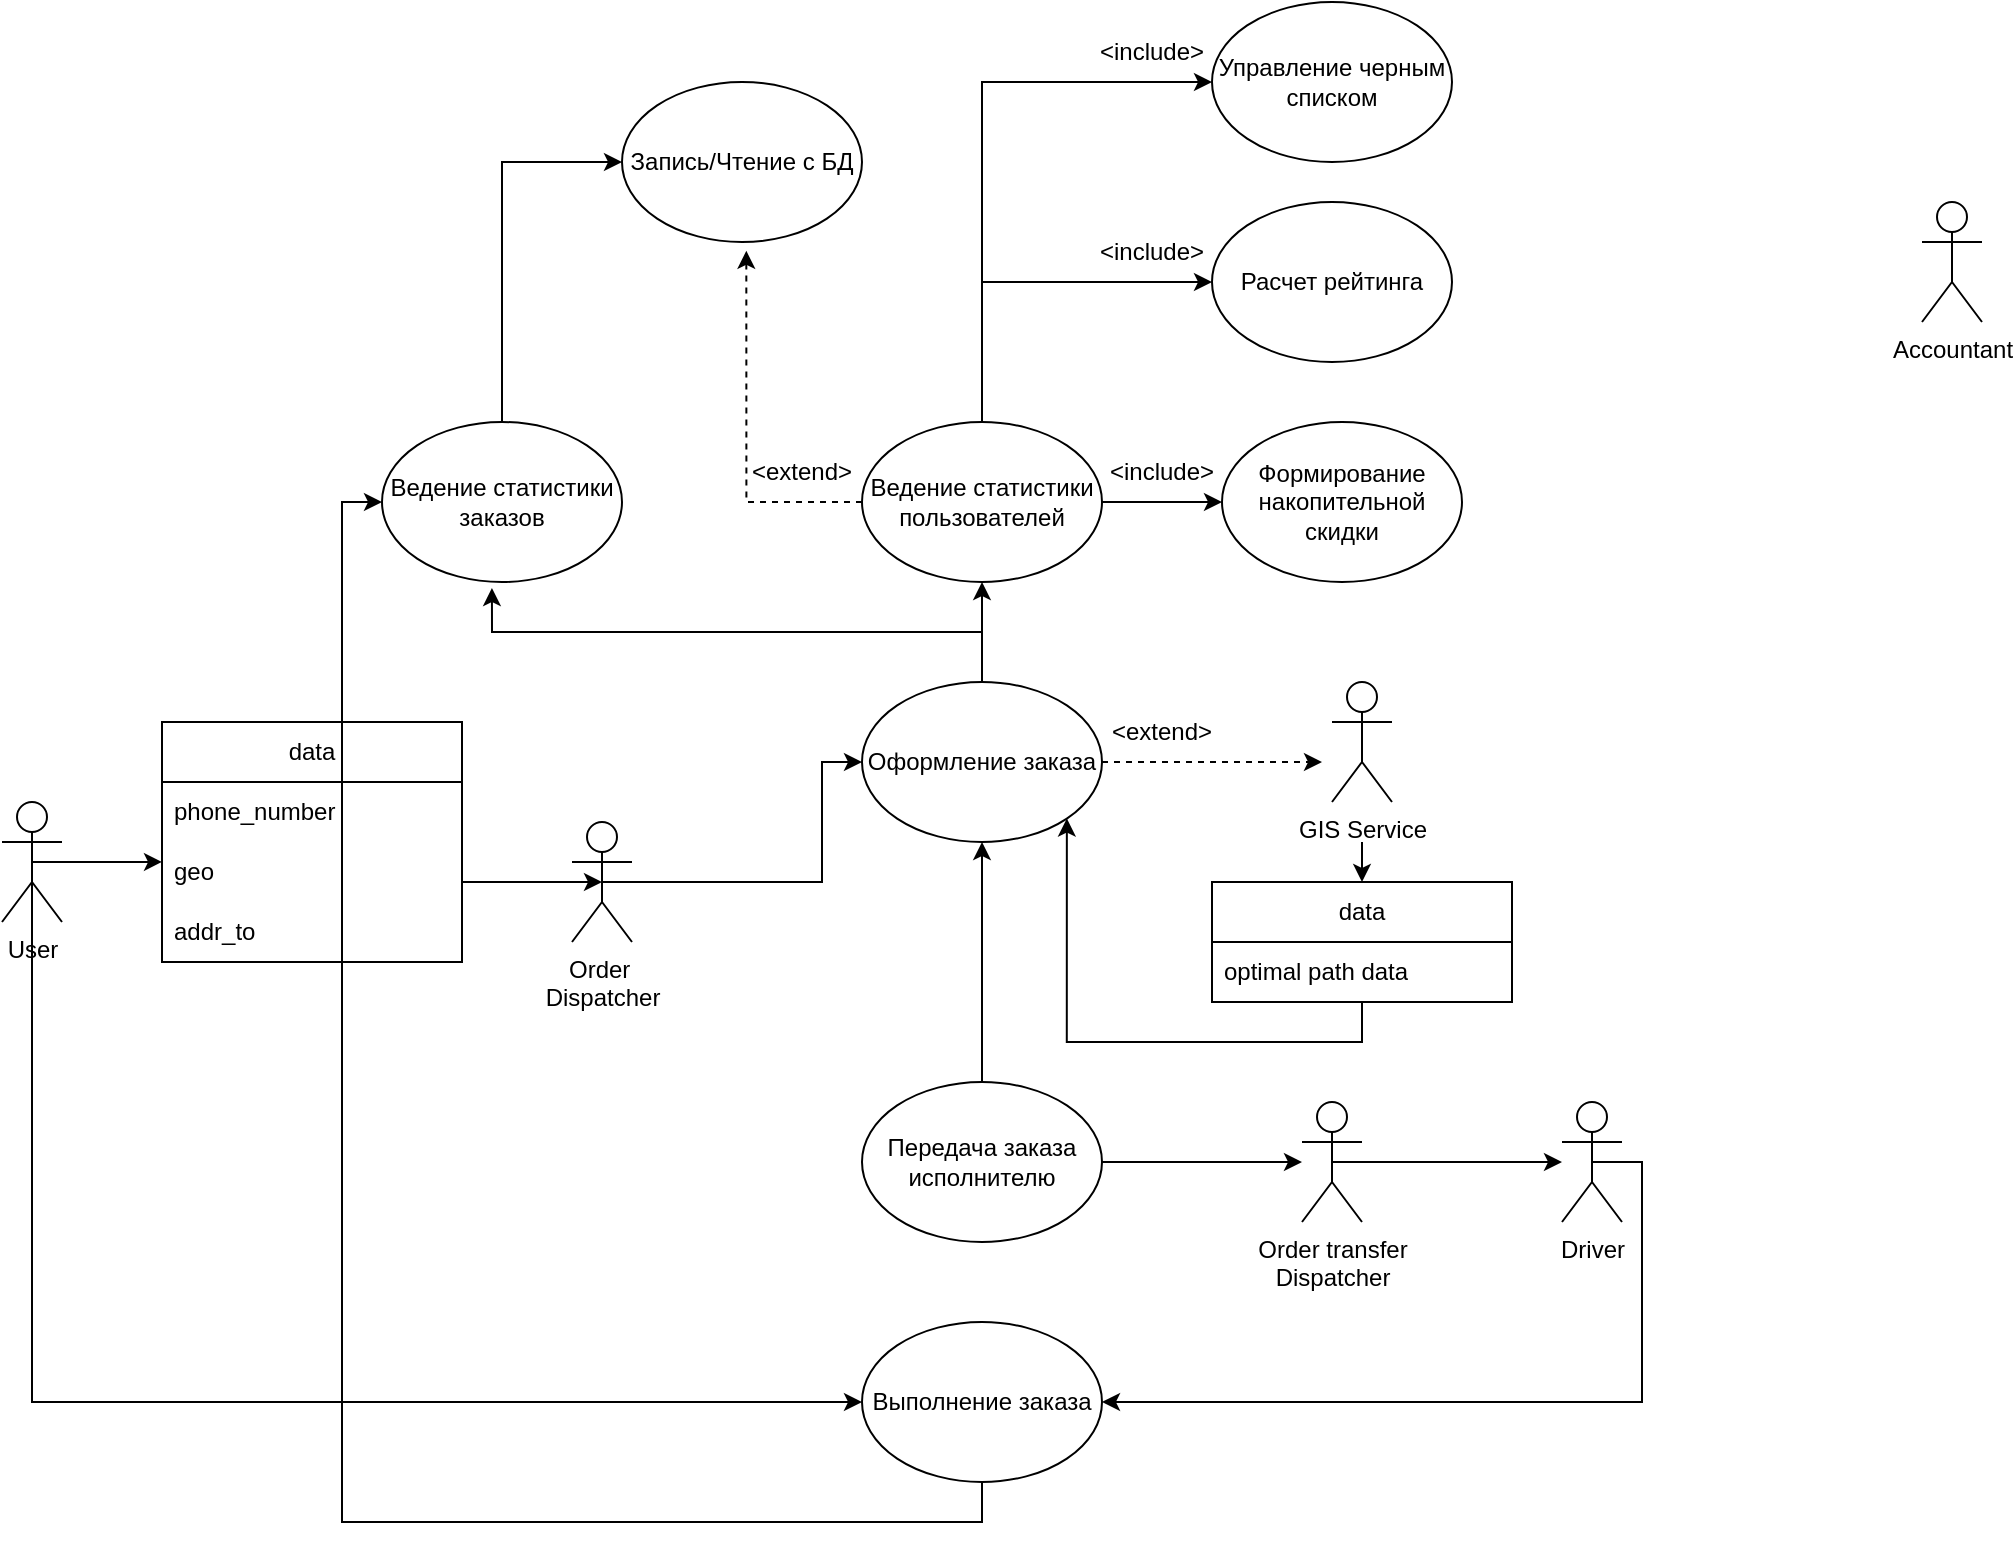 <mxfile version="21.6.5" type="github">
  <diagram name="Page-1" id="3aAMuH5KgSDUZjaE7FMC">
    <mxGraphModel dx="1658" dy="911" grid="1" gridSize="10" guides="1" tooltips="1" connect="1" arrows="1" fold="1" page="1" pageScale="1" pageWidth="4681" pageHeight="3300" math="0" shadow="0">
      <root>
        <mxCell id="0" />
        <mxCell id="1" parent="0" />
        <mxCell id="xlJPSrh3gekmrYhA9lce-21" style="edgeStyle=orthogonalEdgeStyle;rounded=0;orthogonalLoop=1;jettySize=auto;html=1;exitX=0.5;exitY=0.5;exitDx=0;exitDy=0;exitPerimeter=0;entryX=0;entryY=0.333;entryDx=0;entryDy=0;entryPerimeter=0;" edge="1" parent="1" source="xlJPSrh3gekmrYhA9lce-1" target="xlJPSrh3gekmrYhA9lce-16">
          <mxGeometry relative="1" as="geometry" />
        </mxCell>
        <mxCell id="xlJPSrh3gekmrYhA9lce-72" style="edgeStyle=orthogonalEdgeStyle;rounded=0;orthogonalLoop=1;jettySize=auto;html=1;exitX=0.5;exitY=0.5;exitDx=0;exitDy=0;exitPerimeter=0;entryX=0;entryY=0.5;entryDx=0;entryDy=0;" edge="1" parent="1" source="xlJPSrh3gekmrYhA9lce-1" target="xlJPSrh3gekmrYhA9lce-71">
          <mxGeometry relative="1" as="geometry">
            <Array as="points">
              <mxPoint x="525" y="1210" />
            </Array>
          </mxGeometry>
        </mxCell>
        <mxCell id="xlJPSrh3gekmrYhA9lce-1" value="User" style="shape=umlActor;verticalLabelPosition=bottom;verticalAlign=top;html=1;outlineConnect=0;" vertex="1" parent="1">
          <mxGeometry x="510" y="910" width="30" height="60" as="geometry" />
        </mxCell>
        <mxCell id="xlJPSrh3gekmrYhA9lce-2" value="&lt;div&gt;Accountant&lt;/div&gt;&lt;div&gt;&lt;br&gt;&lt;/div&gt;" style="shape=umlActor;verticalLabelPosition=bottom;verticalAlign=top;html=1;outlineConnect=0;" vertex="1" parent="1">
          <mxGeometry x="1470" y="610" width="30" height="60" as="geometry" />
        </mxCell>
        <mxCell id="xlJPSrh3gekmrYhA9lce-75" style="edgeStyle=orthogonalEdgeStyle;rounded=0;orthogonalLoop=1;jettySize=auto;html=1;exitX=0.5;exitY=0.5;exitDx=0;exitDy=0;exitPerimeter=0;entryX=1;entryY=0.5;entryDx=0;entryDy=0;" edge="1" parent="1" source="xlJPSrh3gekmrYhA9lce-6" target="xlJPSrh3gekmrYhA9lce-71">
          <mxGeometry relative="1" as="geometry">
            <mxPoint x="1305.276" y="1260" as="targetPoint" />
            <Array as="points">
              <mxPoint x="1330" y="1090" />
              <mxPoint x="1330" y="1210" />
            </Array>
          </mxGeometry>
        </mxCell>
        <mxCell id="xlJPSrh3gekmrYhA9lce-6" value="&lt;div&gt;Driver&lt;/div&gt;&lt;div&gt;&lt;br&gt;&lt;/div&gt;" style="shape=umlActor;verticalLabelPosition=bottom;verticalAlign=top;html=1;outlineConnect=0;" vertex="1" parent="1">
          <mxGeometry x="1290" y="1060" width="30" height="60" as="geometry" />
        </mxCell>
        <mxCell id="xlJPSrh3gekmrYhA9lce-22" style="edgeStyle=orthogonalEdgeStyle;rounded=0;orthogonalLoop=1;jettySize=auto;html=1;exitX=0.5;exitY=0.5;exitDx=0;exitDy=0;exitPerimeter=0;entryX=0;entryY=0.5;entryDx=0;entryDy=0;" edge="1" parent="1" source="xlJPSrh3gekmrYhA9lce-7" target="xlJPSrh3gekmrYhA9lce-13">
          <mxGeometry relative="1" as="geometry">
            <mxPoint x="990" y="970" as="targetPoint" />
            <Array as="points">
              <mxPoint x="920" y="950" />
              <mxPoint x="920" y="890" />
            </Array>
          </mxGeometry>
        </mxCell>
        <mxCell id="xlJPSrh3gekmrYhA9lce-7" value="&lt;div&gt;Order&amp;nbsp;&lt;/div&gt;&lt;div&gt;Dispatcher&lt;/div&gt;" style="shape=umlActor;verticalLabelPosition=bottom;verticalAlign=top;html=1;outlineConnect=0;" vertex="1" parent="1">
          <mxGeometry x="795" y="920" width="30" height="60" as="geometry" />
        </mxCell>
        <mxCell id="xlJPSrh3gekmrYhA9lce-70" style="edgeStyle=orthogonalEdgeStyle;rounded=0;orthogonalLoop=1;jettySize=auto;html=1;exitX=0.5;exitY=0.5;exitDx=0;exitDy=0;exitPerimeter=0;" edge="1" parent="1" source="xlJPSrh3gekmrYhA9lce-8" target="xlJPSrh3gekmrYhA9lce-6">
          <mxGeometry relative="1" as="geometry" />
        </mxCell>
        <mxCell id="xlJPSrh3gekmrYhA9lce-8" value="&lt;div&gt;Order transfer&lt;/div&gt;&lt;div&gt;Dispatcher&lt;/div&gt;" style="shape=umlActor;verticalLabelPosition=bottom;verticalAlign=top;html=1;outlineConnect=0;" vertex="1" parent="1">
          <mxGeometry x="1160" y="1060" width="30" height="60" as="geometry" />
        </mxCell>
        <mxCell id="xlJPSrh3gekmrYhA9lce-26" style="edgeStyle=orthogonalEdgeStyle;rounded=0;orthogonalLoop=1;jettySize=auto;html=1;exitX=1;exitY=0.5;exitDx=0;exitDy=0;dashed=1;" edge="1" parent="1" source="xlJPSrh3gekmrYhA9lce-13">
          <mxGeometry relative="1" as="geometry">
            <mxPoint x="1170" y="890" as="targetPoint" />
          </mxGeometry>
        </mxCell>
        <mxCell id="xlJPSrh3gekmrYhA9lce-38" value="" style="edgeStyle=orthogonalEdgeStyle;rounded=0;orthogonalLoop=1;jettySize=auto;html=1;" edge="1" parent="1" source="xlJPSrh3gekmrYhA9lce-13" target="xlJPSrh3gekmrYhA9lce-37">
          <mxGeometry relative="1" as="geometry" />
        </mxCell>
        <mxCell id="xlJPSrh3gekmrYhA9lce-78" style="edgeStyle=orthogonalEdgeStyle;rounded=0;orthogonalLoop=1;jettySize=auto;html=1;exitX=0.5;exitY=0;exitDx=0;exitDy=0;entryX=0.458;entryY=1.038;entryDx=0;entryDy=0;entryPerimeter=0;" edge="1" parent="1" source="xlJPSrh3gekmrYhA9lce-13" target="xlJPSrh3gekmrYhA9lce-77">
          <mxGeometry relative="1" as="geometry" />
        </mxCell>
        <mxCell id="xlJPSrh3gekmrYhA9lce-13" value="Oформление заказа" style="ellipse;whiteSpace=wrap;html=1;" vertex="1" parent="1">
          <mxGeometry x="940" y="850" width="120" height="80" as="geometry" />
        </mxCell>
        <mxCell id="xlJPSrh3gekmrYhA9lce-23" style="edgeStyle=orthogonalEdgeStyle;rounded=0;orthogonalLoop=1;jettySize=auto;html=1;entryX=0.5;entryY=0.5;entryDx=0;entryDy=0;entryPerimeter=0;" edge="1" parent="1" source="xlJPSrh3gekmrYhA9lce-14" target="xlJPSrh3gekmrYhA9lce-7">
          <mxGeometry relative="1" as="geometry">
            <Array as="points">
              <mxPoint x="745" y="950" />
            </Array>
          </mxGeometry>
        </mxCell>
        <mxCell id="xlJPSrh3gekmrYhA9lce-14" value="data" style="swimlane;fontStyle=0;childLayout=stackLayout;horizontal=1;startSize=30;horizontalStack=0;resizeParent=1;resizeParentMax=0;resizeLast=0;collapsible=1;marginBottom=0;whiteSpace=wrap;html=1;" vertex="1" parent="1">
          <mxGeometry x="590" y="870" width="150" height="120" as="geometry">
            <mxRectangle x="240" y="290" width="60" height="30" as="alternateBounds" />
          </mxGeometry>
        </mxCell>
        <mxCell id="xlJPSrh3gekmrYhA9lce-15" value="phone_number" style="text;strokeColor=none;fillColor=none;align=left;verticalAlign=middle;spacingLeft=4;spacingRight=4;overflow=hidden;points=[[0,0.5],[1,0.5]];portConstraint=eastwest;rotatable=0;whiteSpace=wrap;html=1;" vertex="1" parent="xlJPSrh3gekmrYhA9lce-14">
          <mxGeometry y="30" width="150" height="30" as="geometry" />
        </mxCell>
        <mxCell id="xlJPSrh3gekmrYhA9lce-16" value="geo" style="text;strokeColor=none;fillColor=none;align=left;verticalAlign=middle;spacingLeft=4;spacingRight=4;overflow=hidden;points=[[0,0.5],[1,0.5]];portConstraint=eastwest;rotatable=0;whiteSpace=wrap;html=1;" vertex="1" parent="xlJPSrh3gekmrYhA9lce-14">
          <mxGeometry y="60" width="150" height="30" as="geometry" />
        </mxCell>
        <mxCell id="xlJPSrh3gekmrYhA9lce-17" value="&lt;div&gt;addr_to&lt;/div&gt;" style="text;strokeColor=none;fillColor=none;align=left;verticalAlign=middle;spacingLeft=4;spacingRight=4;overflow=hidden;points=[[0,0.5],[1,0.5]];portConstraint=eastwest;rotatable=0;whiteSpace=wrap;html=1;" vertex="1" parent="xlJPSrh3gekmrYhA9lce-14">
          <mxGeometry y="90" width="150" height="30" as="geometry" />
        </mxCell>
        <mxCell id="xlJPSrh3gekmrYhA9lce-31" style="edgeStyle=orthogonalEdgeStyle;rounded=0;orthogonalLoop=1;jettySize=auto;html=1;exitX=0.5;exitY=1;exitDx=0;exitDy=0;entryX=0.5;entryY=0;entryDx=0;entryDy=0;" edge="1" parent="1" target="xlJPSrh3gekmrYhA9lce-27">
          <mxGeometry relative="1" as="geometry">
            <mxPoint x="1190" y="930" as="sourcePoint" />
          </mxGeometry>
        </mxCell>
        <mxCell id="xlJPSrh3gekmrYhA9lce-32" style="edgeStyle=orthogonalEdgeStyle;rounded=0;orthogonalLoop=1;jettySize=auto;html=1;exitX=0.5;exitY=1;exitDx=0;exitDy=0;entryX=1;entryY=1;entryDx=0;entryDy=0;" edge="1" parent="1" source="xlJPSrh3gekmrYhA9lce-27" target="xlJPSrh3gekmrYhA9lce-13">
          <mxGeometry relative="1" as="geometry" />
        </mxCell>
        <mxCell id="xlJPSrh3gekmrYhA9lce-27" value="data" style="swimlane;fontStyle=0;childLayout=stackLayout;horizontal=1;startSize=30;horizontalStack=0;resizeParent=1;resizeParentMax=0;resizeLast=0;collapsible=1;marginBottom=0;whiteSpace=wrap;html=1;" vertex="1" parent="1">
          <mxGeometry x="1115" y="950" width="150" height="60" as="geometry">
            <mxRectangle x="240" y="290" width="60" height="30" as="alternateBounds" />
          </mxGeometry>
        </mxCell>
        <mxCell id="xlJPSrh3gekmrYhA9lce-28" value="optimal path data" style="text;strokeColor=none;fillColor=none;align=left;verticalAlign=middle;spacingLeft=4;spacingRight=4;overflow=hidden;points=[[0,0.5],[1,0.5]];portConstraint=eastwest;rotatable=0;whiteSpace=wrap;html=1;" vertex="1" parent="xlJPSrh3gekmrYhA9lce-27">
          <mxGeometry y="30" width="150" height="30" as="geometry" />
        </mxCell>
        <mxCell id="xlJPSrh3gekmrYhA9lce-34" value="&amp;lt;extend&amp;gt;" style="text;html=1;strokeColor=none;fillColor=none;align=center;verticalAlign=middle;whiteSpace=wrap;rounded=0;" vertex="1" parent="1">
          <mxGeometry x="1060" y="860" width="60" height="30" as="geometry" />
        </mxCell>
        <mxCell id="xlJPSrh3gekmrYhA9lce-42" style="edgeStyle=orthogonalEdgeStyle;rounded=0;orthogonalLoop=1;jettySize=auto;html=1;exitX=1;exitY=0.5;exitDx=0;exitDy=0;" edge="1" parent="1" source="xlJPSrh3gekmrYhA9lce-37" target="xlJPSrh3gekmrYhA9lce-41">
          <mxGeometry relative="1" as="geometry" />
        </mxCell>
        <mxCell id="xlJPSrh3gekmrYhA9lce-43" style="edgeStyle=orthogonalEdgeStyle;rounded=0;orthogonalLoop=1;jettySize=auto;html=1;exitX=0.5;exitY=0;exitDx=0;exitDy=0;entryX=0;entryY=0.5;entryDx=0;entryDy=0;" edge="1" parent="1" source="xlJPSrh3gekmrYhA9lce-37" target="xlJPSrh3gekmrYhA9lce-40">
          <mxGeometry relative="1" as="geometry" />
        </mxCell>
        <mxCell id="xlJPSrh3gekmrYhA9lce-50" style="edgeStyle=orthogonalEdgeStyle;rounded=0;orthogonalLoop=1;jettySize=auto;html=1;exitX=0;exitY=0.5;exitDx=0;exitDy=0;entryX=0.518;entryY=1.055;entryDx=0;entryDy=0;entryPerimeter=0;dashed=1;" edge="1" parent="1" source="xlJPSrh3gekmrYhA9lce-37" target="xlJPSrh3gekmrYhA9lce-46">
          <mxGeometry relative="1" as="geometry" />
        </mxCell>
        <mxCell id="xlJPSrh3gekmrYhA9lce-56" style="edgeStyle=orthogonalEdgeStyle;rounded=0;orthogonalLoop=1;jettySize=auto;html=1;exitX=0.5;exitY=0;exitDx=0;exitDy=0;entryX=0;entryY=0.5;entryDx=0;entryDy=0;" edge="1" parent="1" source="xlJPSrh3gekmrYhA9lce-37" target="xlJPSrh3gekmrYhA9lce-55">
          <mxGeometry relative="1" as="geometry" />
        </mxCell>
        <mxCell id="xlJPSrh3gekmrYhA9lce-37" value="Ведение статистики пользователей" style="ellipse;whiteSpace=wrap;html=1;" vertex="1" parent="1">
          <mxGeometry x="940" y="720" width="120" height="80" as="geometry" />
        </mxCell>
        <mxCell id="xlJPSrh3gekmrYhA9lce-40" value="Расчет рейтинга" style="ellipse;whiteSpace=wrap;html=1;" vertex="1" parent="1">
          <mxGeometry x="1115" y="610" width="120" height="80" as="geometry" />
        </mxCell>
        <mxCell id="xlJPSrh3gekmrYhA9lce-41" value="Формирование накопительной скидки" style="ellipse;whiteSpace=wrap;html=1;" vertex="1" parent="1">
          <mxGeometry x="1120" y="720" width="120" height="80" as="geometry" />
        </mxCell>
        <mxCell id="xlJPSrh3gekmrYhA9lce-44" value="&amp;lt;include&amp;gt;" style="text;html=1;strokeColor=none;fillColor=none;align=center;verticalAlign=middle;whiteSpace=wrap;rounded=0;" vertex="1" parent="1">
          <mxGeometry x="1060" y="730" width="60" height="30" as="geometry" />
        </mxCell>
        <mxCell id="xlJPSrh3gekmrYhA9lce-45" value="&amp;lt;include&amp;gt;" style="text;html=1;strokeColor=none;fillColor=none;align=center;verticalAlign=middle;whiteSpace=wrap;rounded=0;" vertex="1" parent="1">
          <mxGeometry x="1055" y="620" width="60" height="30" as="geometry" />
        </mxCell>
        <mxCell id="xlJPSrh3gekmrYhA9lce-46" value="Запись/Чтение с БД" style="ellipse;whiteSpace=wrap;html=1;" vertex="1" parent="1">
          <mxGeometry x="820" y="550" width="120" height="80" as="geometry" />
        </mxCell>
        <mxCell id="xlJPSrh3gekmrYhA9lce-49" value="GIS Service" style="shape=umlActor;verticalLabelPosition=bottom;verticalAlign=top;html=1;outlineConnect=0;" vertex="1" parent="1">
          <mxGeometry x="1175" y="850" width="30" height="60" as="geometry" />
        </mxCell>
        <mxCell id="xlJPSrh3gekmrYhA9lce-51" value="&amp;lt;extend&amp;gt;" style="text;html=1;strokeColor=none;fillColor=none;align=center;verticalAlign=middle;whiteSpace=wrap;rounded=0;" vertex="1" parent="1">
          <mxGeometry x="880" y="730" width="60" height="30" as="geometry" />
        </mxCell>
        <mxCell id="xlJPSrh3gekmrYhA9lce-55" value="Управление черным списком" style="ellipse;whiteSpace=wrap;html=1;" vertex="1" parent="1">
          <mxGeometry x="1115" y="510" width="120" height="80" as="geometry" />
        </mxCell>
        <mxCell id="xlJPSrh3gekmrYhA9lce-57" value="&amp;lt;include&amp;gt;" style="text;html=1;strokeColor=none;fillColor=none;align=center;verticalAlign=middle;whiteSpace=wrap;rounded=0;" vertex="1" parent="1">
          <mxGeometry x="1055" y="520" width="60" height="30" as="geometry" />
        </mxCell>
        <mxCell id="xlJPSrh3gekmrYhA9lce-64" style="edgeStyle=orthogonalEdgeStyle;rounded=0;orthogonalLoop=1;jettySize=auto;html=1;exitX=0.5;exitY=0;exitDx=0;exitDy=0;entryX=0.5;entryY=1;entryDx=0;entryDy=0;" edge="1" parent="1" source="xlJPSrh3gekmrYhA9lce-61" target="xlJPSrh3gekmrYhA9lce-13">
          <mxGeometry relative="1" as="geometry" />
        </mxCell>
        <mxCell id="xlJPSrh3gekmrYhA9lce-68" style="edgeStyle=orthogonalEdgeStyle;rounded=0;orthogonalLoop=1;jettySize=auto;html=1;exitX=1;exitY=0.5;exitDx=0;exitDy=0;" edge="1" parent="1" source="xlJPSrh3gekmrYhA9lce-61" target="xlJPSrh3gekmrYhA9lce-8">
          <mxGeometry relative="1" as="geometry" />
        </mxCell>
        <mxCell id="xlJPSrh3gekmrYhA9lce-61" value="Передача заказа исполнителю" style="ellipse;whiteSpace=wrap;html=1;" vertex="1" parent="1">
          <mxGeometry x="940" y="1050" width="120" height="80" as="geometry" />
        </mxCell>
        <mxCell id="xlJPSrh3gekmrYhA9lce-80" style="edgeStyle=orthogonalEdgeStyle;rounded=0;orthogonalLoop=1;jettySize=auto;html=1;exitX=0.5;exitY=1;exitDx=0;exitDy=0;entryX=0;entryY=0.5;entryDx=0;entryDy=0;" edge="1" parent="1" source="xlJPSrh3gekmrYhA9lce-71" target="xlJPSrh3gekmrYhA9lce-77">
          <mxGeometry relative="1" as="geometry" />
        </mxCell>
        <mxCell id="xlJPSrh3gekmrYhA9lce-71" value="Выполнение заказа" style="ellipse;whiteSpace=wrap;html=1;" vertex="1" parent="1">
          <mxGeometry x="940" y="1170" width="120" height="80" as="geometry" />
        </mxCell>
        <mxCell id="xlJPSrh3gekmrYhA9lce-79" style="edgeStyle=orthogonalEdgeStyle;rounded=0;orthogonalLoop=1;jettySize=auto;html=1;exitX=0.5;exitY=0;exitDx=0;exitDy=0;entryX=0;entryY=0.5;entryDx=0;entryDy=0;" edge="1" parent="1" source="xlJPSrh3gekmrYhA9lce-77" target="xlJPSrh3gekmrYhA9lce-46">
          <mxGeometry relative="1" as="geometry" />
        </mxCell>
        <mxCell id="xlJPSrh3gekmrYhA9lce-77" value="Ведение статистики заказов" style="ellipse;whiteSpace=wrap;html=1;" vertex="1" parent="1">
          <mxGeometry x="700" y="720" width="120" height="80" as="geometry" />
        </mxCell>
      </root>
    </mxGraphModel>
  </diagram>
</mxfile>
